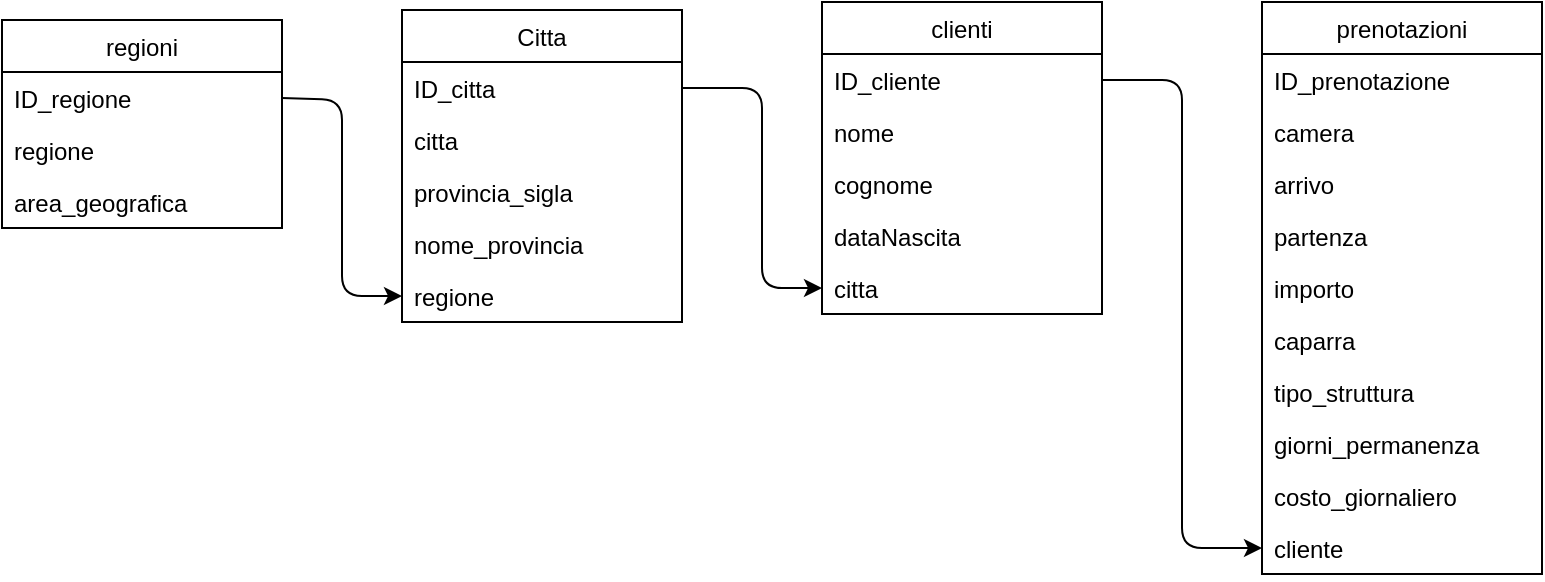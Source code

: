 <mxfile version="11.1.4" type="device"><diagram id="suvDxIFzaIpiasAPUyJD" name="Page-1"><mxGraphModel dx="809" dy="624" grid="1" gridSize="10" guides="1" tooltips="1" connect="1" arrows="1" fold="1" page="1" pageScale="1" pageWidth="827" pageHeight="1169" math="0" shadow="0"><root><mxCell id="0"/><mxCell id="1" parent="0"/><mxCell id="8oHFzMwECWW_9gzlxzWU-4" value="regioni" style="swimlane;fontStyle=0;childLayout=stackLayout;horizontal=1;startSize=26;fillColor=none;horizontalStack=0;resizeParent=1;resizeParentMax=0;resizeLast=0;collapsible=1;marginBottom=0;" vertex="1" parent="1"><mxGeometry x="30" y="240" width="140" height="104" as="geometry"/></mxCell><mxCell id="8oHFzMwECWW_9gzlxzWU-5" value="ID_regione" style="text;strokeColor=none;fillColor=none;align=left;verticalAlign=top;spacingLeft=4;spacingRight=4;overflow=hidden;rotatable=0;points=[[0,0.5],[1,0.5]];portConstraint=eastwest;" vertex="1" parent="8oHFzMwECWW_9gzlxzWU-4"><mxGeometry y="26" width="140" height="26" as="geometry"/></mxCell><mxCell id="8oHFzMwECWW_9gzlxzWU-6" value="regione" style="text;strokeColor=none;fillColor=none;align=left;verticalAlign=top;spacingLeft=4;spacingRight=4;overflow=hidden;rotatable=0;points=[[0,0.5],[1,0.5]];portConstraint=eastwest;" vertex="1" parent="8oHFzMwECWW_9gzlxzWU-4"><mxGeometry y="52" width="140" height="26" as="geometry"/></mxCell><mxCell id="8oHFzMwECWW_9gzlxzWU-7" value="area_geografica" style="text;strokeColor=none;fillColor=none;align=left;verticalAlign=top;spacingLeft=4;spacingRight=4;overflow=hidden;rotatable=0;points=[[0,0.5],[1,0.5]];portConstraint=eastwest;" vertex="1" parent="8oHFzMwECWW_9gzlxzWU-4"><mxGeometry y="78" width="140" height="26" as="geometry"/></mxCell><mxCell id="8oHFzMwECWW_9gzlxzWU-12" value="clienti" style="swimlane;fontStyle=0;childLayout=stackLayout;horizontal=1;startSize=26;fillColor=none;horizontalStack=0;resizeParent=1;resizeParentMax=0;resizeLast=0;collapsible=1;marginBottom=0;" vertex="1" parent="1"><mxGeometry x="440" y="231" width="140" height="156" as="geometry"/></mxCell><mxCell id="8oHFzMwECWW_9gzlxzWU-13" value="ID_cliente" style="text;strokeColor=none;fillColor=none;align=left;verticalAlign=top;spacingLeft=4;spacingRight=4;overflow=hidden;rotatable=0;points=[[0,0.5],[1,0.5]];portConstraint=eastwest;" vertex="1" parent="8oHFzMwECWW_9gzlxzWU-12"><mxGeometry y="26" width="140" height="26" as="geometry"/></mxCell><mxCell id="8oHFzMwECWW_9gzlxzWU-14" value="nome" style="text;strokeColor=none;fillColor=none;align=left;verticalAlign=top;spacingLeft=4;spacingRight=4;overflow=hidden;rotatable=0;points=[[0,0.5],[1,0.5]];portConstraint=eastwest;" vertex="1" parent="8oHFzMwECWW_9gzlxzWU-12"><mxGeometry y="52" width="140" height="26" as="geometry"/></mxCell><mxCell id="8oHFzMwECWW_9gzlxzWU-15" value="cognome" style="text;strokeColor=none;fillColor=none;align=left;verticalAlign=top;spacingLeft=4;spacingRight=4;overflow=hidden;rotatable=0;points=[[0,0.5],[1,0.5]];portConstraint=eastwest;" vertex="1" parent="8oHFzMwECWW_9gzlxzWU-12"><mxGeometry y="78" width="140" height="26" as="geometry"/></mxCell><mxCell id="8oHFzMwECWW_9gzlxzWU-16" value="dataNascita" style="text;strokeColor=none;fillColor=none;align=left;verticalAlign=top;spacingLeft=4;spacingRight=4;overflow=hidden;rotatable=0;points=[[0,0.5],[1,0.5]];portConstraint=eastwest;" vertex="1" parent="8oHFzMwECWW_9gzlxzWU-12"><mxGeometry y="104" width="140" height="26" as="geometry"/></mxCell><mxCell id="8oHFzMwECWW_9gzlxzWU-17" value="citta" style="text;strokeColor=none;fillColor=none;align=left;verticalAlign=top;spacingLeft=4;spacingRight=4;overflow=hidden;rotatable=0;points=[[0,0.5],[1,0.5]];portConstraint=eastwest;" vertex="1" parent="8oHFzMwECWW_9gzlxzWU-12"><mxGeometry y="130" width="140" height="26" as="geometry"/></mxCell><mxCell id="8oHFzMwECWW_9gzlxzWU-18" value="prenotazioni" style="swimlane;fontStyle=0;childLayout=stackLayout;horizontal=1;startSize=26;fillColor=none;horizontalStack=0;resizeParent=1;resizeParentMax=0;resizeLast=0;collapsible=1;marginBottom=0;" vertex="1" parent="1"><mxGeometry x="660" y="231" width="140" height="286" as="geometry"/></mxCell><mxCell id="8oHFzMwECWW_9gzlxzWU-19" value="ID_prenotazione" style="text;strokeColor=none;fillColor=none;align=left;verticalAlign=top;spacingLeft=4;spacingRight=4;overflow=hidden;rotatable=0;points=[[0,0.5],[1,0.5]];portConstraint=eastwest;" vertex="1" parent="8oHFzMwECWW_9gzlxzWU-18"><mxGeometry y="26" width="140" height="26" as="geometry"/></mxCell><mxCell id="8oHFzMwECWW_9gzlxzWU-20" value="camera" style="text;strokeColor=none;fillColor=none;align=left;verticalAlign=top;spacingLeft=4;spacingRight=4;overflow=hidden;rotatable=0;points=[[0,0.5],[1,0.5]];portConstraint=eastwest;" vertex="1" parent="8oHFzMwECWW_9gzlxzWU-18"><mxGeometry y="52" width="140" height="26" as="geometry"/></mxCell><mxCell id="8oHFzMwECWW_9gzlxzWU-21" value="arrivo" style="text;strokeColor=none;fillColor=none;align=left;verticalAlign=top;spacingLeft=4;spacingRight=4;overflow=hidden;rotatable=0;points=[[0,0.5],[1,0.5]];portConstraint=eastwest;" vertex="1" parent="8oHFzMwECWW_9gzlxzWU-18"><mxGeometry y="78" width="140" height="26" as="geometry"/></mxCell><mxCell id="8oHFzMwECWW_9gzlxzWU-22" value="partenza" style="text;strokeColor=none;fillColor=none;align=left;verticalAlign=top;spacingLeft=4;spacingRight=4;overflow=hidden;rotatable=0;points=[[0,0.5],[1,0.5]];portConstraint=eastwest;" vertex="1" parent="8oHFzMwECWW_9gzlxzWU-18"><mxGeometry y="104" width="140" height="26" as="geometry"/></mxCell><mxCell id="8oHFzMwECWW_9gzlxzWU-23" value="importo" style="text;strokeColor=none;fillColor=none;align=left;verticalAlign=top;spacingLeft=4;spacingRight=4;overflow=hidden;rotatable=0;points=[[0,0.5],[1,0.5]];portConstraint=eastwest;" vertex="1" parent="8oHFzMwECWW_9gzlxzWU-18"><mxGeometry y="130" width="140" height="26" as="geometry"/></mxCell><mxCell id="8oHFzMwECWW_9gzlxzWU-24" value="caparra" style="text;strokeColor=none;fillColor=none;align=left;verticalAlign=top;spacingLeft=4;spacingRight=4;overflow=hidden;rotatable=0;points=[[0,0.5],[1,0.5]];portConstraint=eastwest;" vertex="1" parent="8oHFzMwECWW_9gzlxzWU-18"><mxGeometry y="156" width="140" height="26" as="geometry"/></mxCell><mxCell id="8oHFzMwECWW_9gzlxzWU-25" value="tipo_struttura" style="text;strokeColor=none;fillColor=none;align=left;verticalAlign=top;spacingLeft=4;spacingRight=4;overflow=hidden;rotatable=0;points=[[0,0.5],[1,0.5]];portConstraint=eastwest;" vertex="1" parent="8oHFzMwECWW_9gzlxzWU-18"><mxGeometry y="182" width="140" height="26" as="geometry"/></mxCell><mxCell id="8oHFzMwECWW_9gzlxzWU-26" value="giorni_permanenza" style="text;strokeColor=none;fillColor=none;align=left;verticalAlign=top;spacingLeft=4;spacingRight=4;overflow=hidden;rotatable=0;points=[[0,0.5],[1,0.5]];portConstraint=eastwest;" vertex="1" parent="8oHFzMwECWW_9gzlxzWU-18"><mxGeometry y="208" width="140" height="26" as="geometry"/></mxCell><mxCell id="8oHFzMwECWW_9gzlxzWU-27" value="costo_giornaliero" style="text;strokeColor=none;fillColor=none;align=left;verticalAlign=top;spacingLeft=4;spacingRight=4;overflow=hidden;rotatable=0;points=[[0,0.5],[1,0.5]];portConstraint=eastwest;" vertex="1" parent="8oHFzMwECWW_9gzlxzWU-18"><mxGeometry y="234" width="140" height="26" as="geometry"/></mxCell><mxCell id="8oHFzMwECWW_9gzlxzWU-28" value="cliente" style="text;strokeColor=none;fillColor=none;align=left;verticalAlign=top;spacingLeft=4;spacingRight=4;overflow=hidden;rotatable=0;points=[[0,0.5],[1,0.5]];portConstraint=eastwest;" vertex="1" parent="8oHFzMwECWW_9gzlxzWU-18"><mxGeometry y="260" width="140" height="26" as="geometry"/></mxCell><mxCell id="8oHFzMwECWW_9gzlxzWU-29" value="Citta" style="swimlane;fontStyle=0;childLayout=stackLayout;horizontal=1;startSize=26;fillColor=none;horizontalStack=0;resizeParent=1;resizeParentMax=0;resizeLast=0;collapsible=1;marginBottom=0;" vertex="1" parent="1"><mxGeometry x="230" y="235" width="140" height="156" as="geometry"/></mxCell><mxCell id="8oHFzMwECWW_9gzlxzWU-30" value="ID_citta" style="text;strokeColor=none;fillColor=none;align=left;verticalAlign=top;spacingLeft=4;spacingRight=4;overflow=hidden;rotatable=0;points=[[0,0.5],[1,0.5]];portConstraint=eastwest;" vertex="1" parent="8oHFzMwECWW_9gzlxzWU-29"><mxGeometry y="26" width="140" height="26" as="geometry"/></mxCell><mxCell id="8oHFzMwECWW_9gzlxzWU-31" value="citta" style="text;strokeColor=none;fillColor=none;align=left;verticalAlign=top;spacingLeft=4;spacingRight=4;overflow=hidden;rotatable=0;points=[[0,0.5],[1,0.5]];portConstraint=eastwest;" vertex="1" parent="8oHFzMwECWW_9gzlxzWU-29"><mxGeometry y="52" width="140" height="26" as="geometry"/></mxCell><mxCell id="8oHFzMwECWW_9gzlxzWU-32" value="provincia_sigla" style="text;strokeColor=none;fillColor=none;align=left;verticalAlign=top;spacingLeft=4;spacingRight=4;overflow=hidden;rotatable=0;points=[[0,0.5],[1,0.5]];portConstraint=eastwest;" vertex="1" parent="8oHFzMwECWW_9gzlxzWU-29"><mxGeometry y="78" width="140" height="26" as="geometry"/></mxCell><mxCell id="8oHFzMwECWW_9gzlxzWU-33" value="nome_provincia" style="text;strokeColor=none;fillColor=none;align=left;verticalAlign=top;spacingLeft=4;spacingRight=4;overflow=hidden;rotatable=0;points=[[0,0.5],[1,0.5]];portConstraint=eastwest;" vertex="1" parent="8oHFzMwECWW_9gzlxzWU-29"><mxGeometry y="104" width="140" height="26" as="geometry"/></mxCell><mxCell id="8oHFzMwECWW_9gzlxzWU-34" value="regione" style="text;strokeColor=none;fillColor=none;align=left;verticalAlign=top;spacingLeft=4;spacingRight=4;overflow=hidden;rotatable=0;points=[[0,0.5],[1,0.5]];portConstraint=eastwest;" vertex="1" parent="8oHFzMwECWW_9gzlxzWU-29"><mxGeometry y="130" width="140" height="26" as="geometry"/></mxCell><mxCell id="8oHFzMwECWW_9gzlxzWU-35" value="" style="endArrow=classic;html=1;entryX=0;entryY=0.5;entryDx=0;entryDy=0;exitX=1;exitY=0.5;exitDx=0;exitDy=0;" edge="1" parent="1" source="8oHFzMwECWW_9gzlxzWU-5" target="8oHFzMwECWW_9gzlxzWU-34"><mxGeometry width="50" height="50" relative="1" as="geometry"><mxPoint x="100" y="590" as="sourcePoint"/><mxPoint x="150" y="540" as="targetPoint"/><Array as="points"><mxPoint x="200" y="280"/><mxPoint x="200" y="378"/></Array></mxGeometry></mxCell><mxCell id="8oHFzMwECWW_9gzlxzWU-37" value="" style="endArrow=classic;html=1;exitX=1;exitY=0.5;exitDx=0;exitDy=0;entryX=0;entryY=0.5;entryDx=0;entryDy=0;" edge="1" parent="1" source="8oHFzMwECWW_9gzlxzWU-30" target="8oHFzMwECWW_9gzlxzWU-17"><mxGeometry width="50" height="50" relative="1" as="geometry"><mxPoint x="190" y="461" as="sourcePoint"/><mxPoint x="240" y="411" as="targetPoint"/><Array as="points"><mxPoint x="410" y="274"/><mxPoint x="410" y="374"/></Array></mxGeometry></mxCell><mxCell id="8oHFzMwECWW_9gzlxzWU-39" value="" style="endArrow=classic;html=1;entryX=0;entryY=0.5;entryDx=0;entryDy=0;exitX=1;exitY=0.5;exitDx=0;exitDy=0;" edge="1" parent="1" source="8oHFzMwECWW_9gzlxzWU-13" target="8oHFzMwECWW_9gzlxzWU-28"><mxGeometry width="50" height="50" relative="1" as="geometry"><mxPoint x="190" y="591" as="sourcePoint"/><mxPoint x="240" y="541" as="targetPoint"/><Array as="points"><mxPoint x="620" y="270"/><mxPoint x="620" y="504"/></Array></mxGeometry></mxCell></root></mxGraphModel></diagram></mxfile>